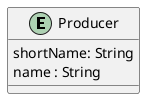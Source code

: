 @startuml
'https://plantuml.com/sequence-diagram

entity Producer {
    shortName: String
    name : String
}

@enduml